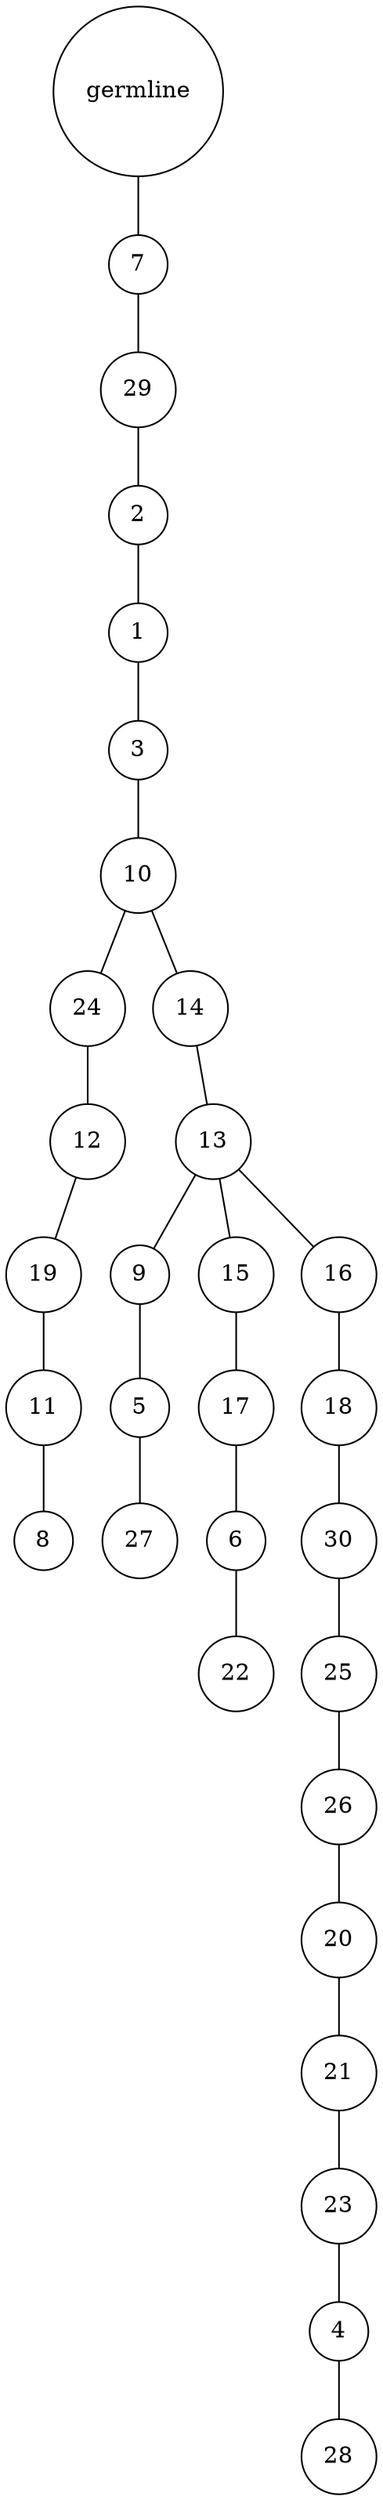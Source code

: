 graph {
	rankdir=UD;
	splines=line;
	node [shape=circle]
	"0x7f9068a85460" [label="germline"];
	"0x7f9068a85490" [label="7"];
	"0x7f9068a85460" -- "0x7f9068a85490" ;
	"0x7f9068a854c0" [label="29"];
	"0x7f9068a85490" -- "0x7f9068a854c0" ;
	"0x7f9068a854f0" [label="2"];
	"0x7f9068a854c0" -- "0x7f9068a854f0" ;
	"0x7f9068a85520" [label="1"];
	"0x7f9068a854f0" -- "0x7f9068a85520" ;
	"0x7f9068a85550" [label="3"];
	"0x7f9068a85520" -- "0x7f9068a85550" ;
	"0x7f9068a85580" [label="10"];
	"0x7f9068a85550" -- "0x7f9068a85580" ;
	"0x7f9068a855b0" [label="24"];
	"0x7f9068a85580" -- "0x7f9068a855b0" ;
	"0x7f9068a855e0" [label="12"];
	"0x7f9068a855b0" -- "0x7f9068a855e0" ;
	"0x7f9068a85610" [label="19"];
	"0x7f9068a855e0" -- "0x7f9068a85610" ;
	"0x7f9068a85640" [label="11"];
	"0x7f9068a85610" -- "0x7f9068a85640" ;
	"0x7f9068a85670" [label="8"];
	"0x7f9068a85640" -- "0x7f9068a85670" ;
	"0x7f9068a856a0" [label="14"];
	"0x7f9068a85580" -- "0x7f9068a856a0" ;
	"0x7f9068a856d0" [label="13"];
	"0x7f9068a856a0" -- "0x7f9068a856d0" ;
	"0x7f9068a85700" [label="9"];
	"0x7f9068a856d0" -- "0x7f9068a85700" ;
	"0x7f9068a85730" [label="5"];
	"0x7f9068a85700" -- "0x7f9068a85730" ;
	"0x7f9068a85760" [label="27"];
	"0x7f9068a85730" -- "0x7f9068a85760" ;
	"0x7f9068a85790" [label="15"];
	"0x7f9068a856d0" -- "0x7f9068a85790" ;
	"0x7f9068a857c0" [label="17"];
	"0x7f9068a85790" -- "0x7f9068a857c0" ;
	"0x7f9068a857f0" [label="6"];
	"0x7f9068a857c0" -- "0x7f9068a857f0" ;
	"0x7f9068a85820" [label="22"];
	"0x7f9068a857f0" -- "0x7f9068a85820" ;
	"0x7f9068a85850" [label="16"];
	"0x7f9068a856d0" -- "0x7f9068a85850" ;
	"0x7f9068a85880" [label="18"];
	"0x7f9068a85850" -- "0x7f9068a85880" ;
	"0x7f9068a858b0" [label="30"];
	"0x7f9068a85880" -- "0x7f9068a858b0" ;
	"0x7f9068a858e0" [label="25"];
	"0x7f9068a858b0" -- "0x7f9068a858e0" ;
	"0x7f9068a85910" [label="26"];
	"0x7f9068a858e0" -- "0x7f9068a85910" ;
	"0x7f9068a85940" [label="20"];
	"0x7f9068a85910" -- "0x7f9068a85940" ;
	"0x7f9068a85970" [label="21"];
	"0x7f9068a85940" -- "0x7f9068a85970" ;
	"0x7f9068a859a0" [label="23"];
	"0x7f9068a85970" -- "0x7f9068a859a0" ;
	"0x7f9068a859d0" [label="4"];
	"0x7f9068a859a0" -- "0x7f9068a859d0" ;
	"0x7f9068a85a00" [label="28"];
	"0x7f9068a859d0" -- "0x7f9068a85a00" ;
}
